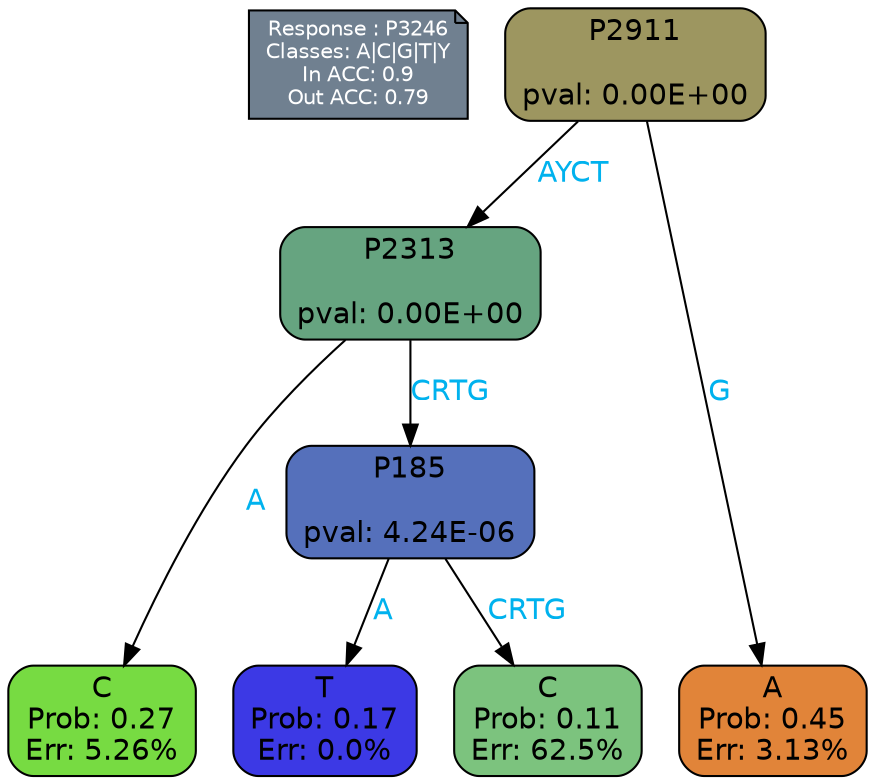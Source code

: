 digraph Tree {
node [shape=box, style="filled, rounded", color="black", fontname=helvetica] ;
graph [ranksep=equally, splines=polylines, bgcolor=transparent, dpi=600] ;
edge [fontname=helvetica] ;
LEGEND [label="Response : P3246
Classes: A|C|G|T|Y
In ACC: 0.9
Out ACC: 0.79
",shape=note,align=left,style=filled,fillcolor="slategray",fontcolor="white",fontsize=10];1 [label="P2911

pval: 0.00E+00", fillcolor="#9d9660"] ;
2 [label="P2313

pval: 0.00E+00", fillcolor="#66a480"] ;
3 [label="C
Prob: 0.27
Err: 5.26%", fillcolor="#77db42"] ;
4 [label="P185

pval: 4.24E-06", fillcolor="#5570bb"] ;
5 [label="T
Prob: 0.17
Err: 0.0%", fillcolor="#3c39e5"] ;
6 [label="C
Prob: 0.11
Err: 62.5%", fillcolor="#7cc37e"] ;
7 [label="A
Prob: 0.45
Err: 3.13%", fillcolor="#e18439"] ;
1 -> 2 [label="AYCT",fontcolor=deepskyblue2] ;
1 -> 7 [label="G",fontcolor=deepskyblue2] ;
2 -> 3 [label="A",fontcolor=deepskyblue2] ;
2 -> 4 [label="CRTG",fontcolor=deepskyblue2] ;
4 -> 5 [label="A",fontcolor=deepskyblue2] ;
4 -> 6 [label="CRTG",fontcolor=deepskyblue2] ;
{rank = same; 3;5;6;7;}{rank = same; LEGEND;1;}}